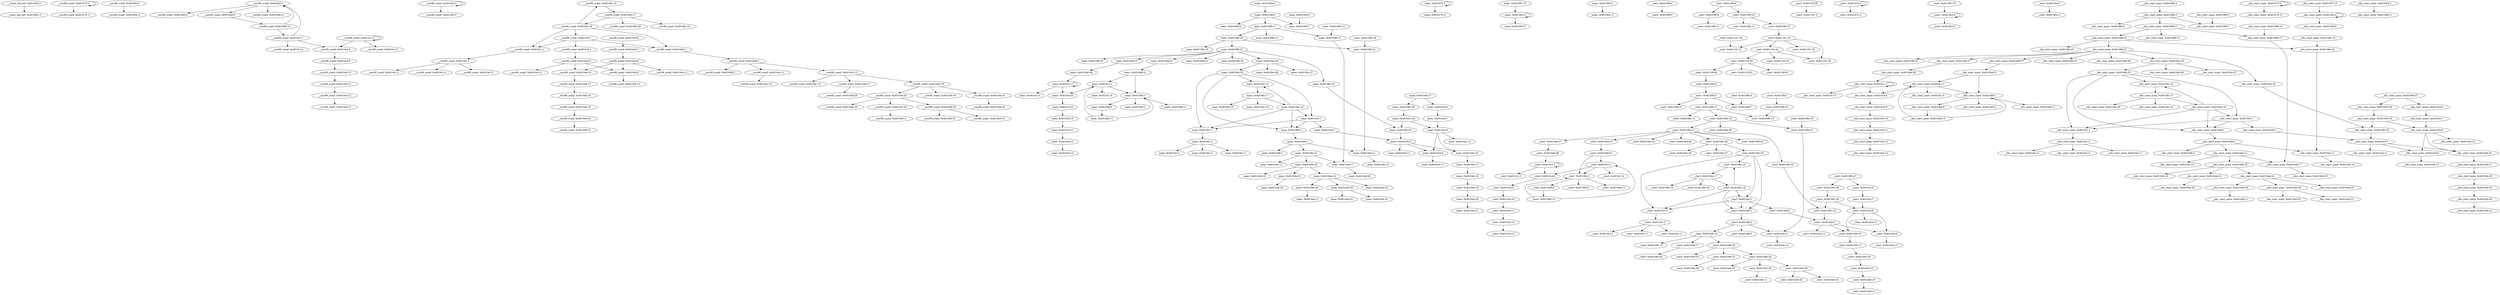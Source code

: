 digraph {
__stack_chk_fail_401064_3 [label="__stack_chk_fail: 0x401064:3"];
"__stack_chk_fail_401064_-2" [label="__stack_chk_fail: 0x401064:-2"];
__isoc99_scanf_401074_3 [label="__isoc99_scanf: 0x401074:3"];
"__isoc99_scanf_401074_-2" [label="__isoc99_scanf: 0x401074:-2"];
__isoc99_scanf_401064_3 [label="__isoc99_scanf: 0x401064:3"];
"__isoc99_scanf_401064_-2" [label="__isoc99_scanf: 0x401064:-2"];
__isoc99_scanf_4010b0_1 [label="__isoc99_scanf: 0x4010b0:1"];
__isoc99_scanf_4010b0_2 [label="__isoc99_scanf: 0x4010b0:2"];
__isoc99_scanf_4010b8_9 [label="__isoc99_scanf: 0x4010b8:9"];
__isoc99_scanf_4010b8_11 [label="__isoc99_scanf: 0x4010b8:11"];
__isoc99_scanf_4010b3_4 [label="__isoc99_scanf: 0x4010b3:4"];
__isoc99_scanf_4010b3_5 [label="__isoc99_scanf: 0x4010b3:5"];
__isoc99_scanf_4010b8_13 [label="__isoc99_scanf: 0x4010b8:13"];
__isoc99_scanf_4010c1_1 [label="__isoc99_scanf: 0x4010c1:1"];
__isoc99_scanf_4010bc_16 [label="__isoc99_scanf: 0x4010bc:16"];
__isoc99_scanf_4010bc_17 [label="__isoc99_scanf: 0x4010bc:17"];
__isoc99_scanf_4010bc_18 [label="__isoc99_scanf: 0x4010bc:18"];
__isoc99_scanf_4010bc_19 [label="__isoc99_scanf: 0x4010bc:19"];
__isoc99_scanf_4010bc_20 [label="__isoc99_scanf: 0x4010bc:20"];
__isoc99_scanf_4010c6_1 [label="__isoc99_scanf: 0x4010c6:1"];
__isoc99_scanf_4010d6_1 [label="__isoc99_scanf: 0x4010d6:1"];
__isoc99_scanf_4010e1_1 [label="__isoc99_scanf: 0x4010e1:1"];
__isoc99_scanf_4010c1_4 [label="__isoc99_scanf: 0x4010c1:4"];
__isoc99_scanf_4010c4_8 [label="__isoc99_scanf: 0x4010c4:8"];
__isoc99_scanf_4010c1_2 [label="__isoc99_scanf: 0x4010c1:2"];
__isoc99_scanf_4010c1_5 [label="__isoc99_scanf: 0x4010c1:5"];
__isoc99_scanf_4010c4_9 [label="__isoc99_scanf: 0x4010c4:9"];
__isoc99_scanf_4010c4_10 [label="__isoc99_scanf: 0x4010c4:10"];
__isoc99_scanf_4010c4_11 [label="__isoc99_scanf: 0x4010c4:11"];
__isoc99_scanf_4010c4_12 [label="__isoc99_scanf: 0x4010c4:12"];
__isoc99_scanf_4010c4_13 [label="__isoc99_scanf: 0x4010c4:13"];
__isoc99_scanf_4010c6_2 [label="__isoc99_scanf: 0x4010c6:2"];
__isoc99_scanf_4010c6_3 [label="__isoc99_scanf: 0x4010c6:3"];
__isoc99_scanf_4010cb_9 [label="__isoc99_scanf: 0x4010cb:9"];
__isoc99_scanf_4010cb_11 [label="__isoc99_scanf: 0x4010cb:11"];
__isoc99_scanf_4010d4_16 [label="__isoc99_scanf: 0x4010d4:16"];
__isoc99_scanf_4010cb_6 [label="__isoc99_scanf: 0x4010cb:6"];
__isoc99_scanf_4010cb_7 [label="__isoc99_scanf: 0x4010cb:7"];
__isoc99_scanf_4010cb_8 [label="__isoc99_scanf: 0x4010cb:8"];
__isoc99_scanf_4010cb_12 [label="__isoc99_scanf: 0x4010cb:12"];
__isoc99_scanf_4010cb_13 [label="__isoc99_scanf: 0x4010cb:13"];
__isoc99_scanf_4010d4_17 [label="__isoc99_scanf: 0x4010d4:17"];
__isoc99_scanf_4010d4_18 [label="__isoc99_scanf: 0x4010d4:18"];
__isoc99_scanf_4010d4_19 [label="__isoc99_scanf: 0x4010d4:19"];
__isoc99_scanf_4010d4_20 [label="__isoc99_scanf: 0x4010d4:20"];
__isoc99_scanf_4010d4_21 [label="__isoc99_scanf: 0x4010d4:21"];
__isoc99_scanf_4010d6_2 [label="__isoc99_scanf: 0x4010d6:2"];
__isoc99_scanf_4010d6_3 [label="__isoc99_scanf: 0x4010d6:3"];
__isoc99_scanf_4010dc_11 [label="__isoc99_scanf: 0x4010dc:11"];
__isoc99_scanf_4010dc_12 [label="__isoc99_scanf: 0x4010dc:12"];
__isoc99_scanf_4010dc_14 [label="__isoc99_scanf: 0x4010dc:14"];
__isoc99_scanf_4010dc_13 [label="__isoc99_scanf: 0x4010dc:13"];
__isoc99_scanf_4010dd_17 [label="__isoc99_scanf: 0x4010dd:17"];
__isoc99_scanf_4010dd_18 [label="__isoc99_scanf: 0x4010dd:18"];
__isoc99_scanf_4010dd_20 [label="__isoc99_scanf: 0x4010dd:20"];
__isoc99_scanf_4010dd_19 [label="__isoc99_scanf: 0x4010dd:19"];
__isoc99_scanf_4010de_23 [label="__isoc99_scanf: 0x4010de:23"];
__isoc99_scanf_4010de_24 [label="__isoc99_scanf: 0x4010de:24"];
__isoc99_scanf_4010de_26 [label="__isoc99_scanf: 0x4010de:26"];
__isoc99_scanf_4010de_25 [label="__isoc99_scanf: 0x4010de:25"];
__isoc99_scanf_4010e0_29 [label="__isoc99_scanf: 0x4010e0:29"];
__isoc99_scanf_4010e0_30 [label="__isoc99_scanf: 0x4010e0:30"];
"__isoc99_scanf_4010e0_-2" [label="__isoc99_scanf: 0x4010e0:-2"];
__isoc99_scanf_4010e0_31 [label="__isoc99_scanf: 0x4010e0:31"];
__isoc99_scanf_4010e0_32 [label="__isoc99_scanf: 0x4010e0:32"];
__isoc99_scanf_4010e1_2 [label="__isoc99_scanf: 0x4010e1:2"];
__isoc99_scanf_4010e1_3 [label="__isoc99_scanf: 0x4010e1:3"];
__isoc99_scanf_4010e1_4 [label="__isoc99_scanf: 0x4010e1:4"];
__isoc99_scanf_4010e1_5 [label="__isoc99_scanf: 0x4010e1:5"];
main_401084_4 [label="main: 0x401084:4"];
main_401084_5 [label="main: 0x401084:5"];
main_401084_6 [label="main: 0x401084:6"];
main_401084_7 [label="main: 0x401084:7"];
main_401086_11 [label="main: 0x401086:11"];
main_401084_3 [label="main: 0x401084:3"];
main_401086_12 [label="main: 0x401086:12"];
main_401086_13 [label="main: 0x401086:13"];
main_40108e_19 [label="main: 0x40108e:19"];
main_4010dd_17 [label="main: 0x4010dd:17"];
main_401086_10 [label="main: 0x401086:10"];
main_40108e_20 [label="main: 0x40108e:20"];
main_40108e_21 [label="main: 0x40108e:21"];
main_40108f_23 [label="main: 0x40108f:23"];
main_4010dc_11 [label="main: 0x4010dc:11"];
main_40108e_18 [label="main: 0x40108e:18"];
main_40108f_24 [label="main: 0x40108f:24"];
main_40109c_32 [label="main: 0x40109c:32"];
main_4010a6_37 [label="main: 0x4010a6:37"];
main_4010b0_41 [label="main: 0x4010b0:41"];
main_4010b8_47 [label="main: 0x4010b8:47"];
main_4010b8_49 [label="main: 0x4010b8:49"];
main_4010bc_54 [label="main: 0x4010bc:54"];
main_401093_27 [label="main: 0x401093:27"];
main_401093_28 [label="main: 0x401093:28"];
main_4010cb_6 [label="main: 0x4010cb:6"];
main_401093_29 [label="main: 0x401093:29"];
main_40109c_33 [label="main: 0x40109c:33"];
main_4010cb_8 [label="main: 0x4010cb:8"];
main_4010c6_3 [label="main: 0x4010c6:3"];
main_4010a6_38 [label="main: 0x4010a6:38"];
main_4010c1_2 [label="main: 0x4010c1:2"];
main_4010b8_51 [label="main: 0x4010b8:51"];
main_4010c1_1 [label="main: 0x4010c1:1"];
main_4010b0_1 [label="main: 0x4010b0:1"];
main_4010bc_55 [label="main: 0x4010bc:55"];
main_4010bc_56 [label="main: 0x4010bc:56"];
main_4010bc_57 [label="main: 0x4010bc:57"];
main_4010bc_16 [label="main: 0x4010bc:16"];
main_4010c6_1 [label="main: 0x4010c6:1"];
main_4010d6_1 [label="main: 0x4010d6:1"];
main_4010e1_1 [label="main: 0x4010e1:1"];
main_401074_3 [label="main: 0x401074:3"];
"main_401074_-2" [label="main: 0x401074:-2"];
main_4010c1_4 [label="main: 0x4010c1:4"];
main_4010c4_8 [label="main: 0x4010c4:8"];
main_4010c1_5 [label="main: 0x4010c1:5"];
main_4010c4_9 [label="main: 0x4010c4:9"];
main_4010c4_10 [label="main: 0x4010c4:10"];
main_4010c4_11 [label="main: 0x4010c4:11"];
main_4010c4_12 [label="main: 0x4010c4:12"];
main_4010c4_13 [label="main: 0x4010c4:13"];
main_4010b0_2 [label="main: 0x4010b0:2"];
main_4010b8_9 [label="main: 0x4010b8:9"];
main_4010b8_11 [label="main: 0x4010b8:11"];
main_4010b3_4 [label="main: 0x4010b3:4"];
main_4010b3_5 [label="main: 0x4010b3:5"];
main_4010b8_13 [label="main: 0x4010b8:13"];
main_4010bc_17 [label="main: 0x4010bc:17"];
main_4010bc_18 [label="main: 0x4010bc:18"];
main_4010bc_19 [label="main: 0x4010bc:19"];
main_4010bc_20 [label="main: 0x4010bc:20"];
main_4010c6_2 [label="main: 0x4010c6:2"];
main_4010cb_9 [label="main: 0x4010cb:9"];
main_4010cb_11 [label="main: 0x4010cb:11"];
main_4010d4_16 [label="main: 0x4010d4:16"];
main_4010cb_7 [label="main: 0x4010cb:7"];
main_4010cb_12 [label="main: 0x4010cb:12"];
main_4010cb_13 [label="main: 0x4010cb:13"];
main_4010d4_17 [label="main: 0x4010d4:17"];
main_4010d4_18 [label="main: 0x4010d4:18"];
main_4010d4_19 [label="main: 0x4010d4:19"];
main_4010d4_20 [label="main: 0x4010d4:20"];
main_4010d4_21 [label="main: 0x4010d4:21"];
main_4010d6_2 [label="main: 0x4010d6:2"];
main_4010d6_3 [label="main: 0x4010d6:3"];
main_4010dc_12 [label="main: 0x4010dc:12"];
main_4010dc_14 [label="main: 0x4010dc:14"];
main_4010dc_13 [label="main: 0x4010dc:13"];
main_4010dd_18 [label="main: 0x4010dd:18"];
main_4010dd_20 [label="main: 0x4010dd:20"];
main_4010dd_19 [label="main: 0x4010dd:19"];
main_4010de_23 [label="main: 0x4010de:23"];
main_4010de_24 [label="main: 0x4010de:24"];
main_4010de_26 [label="main: 0x4010de:26"];
main_4010de_25 [label="main: 0x4010de:25"];
main_4010e0_29 [label="main: 0x4010e0:29"];
main_4010e0_30 [label="main: 0x4010e0:30"];
"main_4010e0_-2" [label="main: 0x4010e0:-2"];
main_4010e0_31 [label="main: 0x4010e0:31"];
main_4010e0_32 [label="main: 0x4010e0:32"];
main_4010e1_2 [label="main: 0x4010e1:2"];
main_4010e1_3 [label="main: 0x4010e1:3"];
main_4010e1_4 [label="main: 0x4010e1:4"];
main_4010e1_5 [label="main: 0x4010e1:5"];
main_401064_3 [label="main: 0x401064:3"];
"main_401064_-2" [label="main: 0x401064:-2"];
main_401087_15 [label="main: 0x401087:15"];
_start_4010f6_4 [label="_start: 0x4010f6:4"];
_start_4010f6_5 [label="_start: 0x4010f6:5"];
_start_4010f9_8 [label="_start: 0x4010f9:8"];
_start_4010f9_9 [label="_start: 0x4010f9:9"];
_start_4010f9_10 [label="_start: 0x4010f9:10"];
_start_4010f9_11 [label="_start: 0x4010f9:11"];
_start_4010fa_13 [label="_start: 0x4010fa:13"];
_start_4010fd_15 [label="_start: 0x4010fd:15"];
_start_401101_19 [label="_start: 0x401101:19"];
_start_401101_20 [label="_start: 0x401101:20"];
_start_401101_21 [label="_start: 0x401101:21"];
_start_401102_24 [label="_start: 0x401102:24"];
_start_401102_26 [label="_start: 0x401102:26"];
_start_401101_18 [label="_start: 0x401101:18"];
_start_401102_25 [label="_start: 0x401102:25"];
_start_40110f_39 [label="_start: 0x40110f:39"];
_start_40110f_40 [label="_start: 0x40110f:40"];
_start_40110f_41 [label="_start: 0x40110f:41"];
_start_40110f_42 [label="_start: 0x40110f:42"];
_start_401084_4 [label="_start: 0x401084:4"];
_start_40110f_38 [label="_start: 0x40110f:38"];
"_start_40110f_-2" [label="_start: 0x40110f:-2"];
_start_401084_5 [label="_start: 0x401084:5"];
_start_401084_6 [label="_start: 0x401084:6"];
_start_401084_7 [label="_start: 0x401084:7"];
_start_401086_11 [label="_start: 0x401086:11"];
_start_401084_3 [label="_start: 0x401084:3"];
_start_4010f4_2 [label="_start: 0x4010f4:2"];
_start_401086_10 [label="_start: 0x401086:10"];
_start_401086_13 [label="_start: 0x401086:13"];
_start_401086_12 [label="_start: 0x401086:12"];
_start_40108e_19 [label="_start: 0x40108e:19"];
_start_40108e_20 [label="_start: 0x40108e:20"];
_start_40108e_21 [label="_start: 0x40108e:21"];
_start_40108f_23 [label="_start: 0x40108f:23"];
_start_4010dc_11 [label="_start: 0x4010dc:11"];
_start_40108e_18 [label="_start: 0x40108e:18"];
_start_40108f_24 [label="_start: 0x40108f:24"];
_start_40109c_32 [label="_start: 0x40109c:32"];
_start_4010a6_37 [label="_start: 0x4010a6:37"];
_start_4010b0_41 [label="_start: 0x4010b0:41"];
_start_4010b8_47 [label="_start: 0x4010b8:47"];
_start_4010b8_49 [label="_start: 0x4010b8:49"];
_start_4010bc_54 [label="_start: 0x4010bc:54"];
_start_401093_27 [label="_start: 0x401093:27"];
_start_401093_28 [label="_start: 0x401093:28"];
_start_4010cb_6 [label="_start: 0x4010cb:6"];
_start_401093_29 [label="_start: 0x401093:29"];
_start_40109c_33 [label="_start: 0x40109c:33"];
_start_4010cb_8 [label="_start: 0x4010cb:8"];
_start_4010c6_3 [label="_start: 0x4010c6:3"];
_start_4010a6_38 [label="_start: 0x4010a6:38"];
_start_4010c1_2 [label="_start: 0x4010c1:2"];
_start_4010b8_51 [label="_start: 0x4010b8:51"];
_start_4010c1_1 [label="_start: 0x4010c1:1"];
_start_4010b0_1 [label="_start: 0x4010b0:1"];
_start_4010bc_55 [label="_start: 0x4010bc:55"];
_start_4010bc_56 [label="_start: 0x4010bc:56"];
_start_4010bc_57 [label="_start: 0x4010bc:57"];
_start_4010bc_16 [label="_start: 0x4010bc:16"];
_start_4010c6_1 [label="_start: 0x4010c6:1"];
_start_4010d6_1 [label="_start: 0x4010d6:1"];
_start_4010e1_1 [label="_start: 0x4010e1:1"];
_start_401074_3 [label="_start: 0x401074:3"];
"_start_401074_-2" [label="_start: 0x401074:-2"];
_start_4010c1_4 [label="_start: 0x4010c1:4"];
_start_4010c4_8 [label="_start: 0x4010c4:8"];
_start_4010c1_5 [label="_start: 0x4010c1:5"];
_start_4010c4_9 [label="_start: 0x4010c4:9"];
_start_4010c4_10 [label="_start: 0x4010c4:10"];
_start_4010c4_11 [label="_start: 0x4010c4:11"];
_start_4010c4_12 [label="_start: 0x4010c4:12"];
_start_4010c4_13 [label="_start: 0x4010c4:13"];
_start_4010b0_2 [label="_start: 0x4010b0:2"];
_start_4010b8_9 [label="_start: 0x4010b8:9"];
_start_4010b8_11 [label="_start: 0x4010b8:11"];
_start_4010b3_4 [label="_start: 0x4010b3:4"];
_start_4010b3_5 [label="_start: 0x4010b3:5"];
_start_4010b8_13 [label="_start: 0x4010b8:13"];
_start_4010bc_17 [label="_start: 0x4010bc:17"];
_start_4010bc_18 [label="_start: 0x4010bc:18"];
_start_4010bc_19 [label="_start: 0x4010bc:19"];
_start_4010bc_20 [label="_start: 0x4010bc:20"];
_start_4010c6_2 [label="_start: 0x4010c6:2"];
_start_4010cb_9 [label="_start: 0x4010cb:9"];
_start_4010cb_11 [label="_start: 0x4010cb:11"];
_start_4010d4_16 [label="_start: 0x4010d4:16"];
_start_4010cb_7 [label="_start: 0x4010cb:7"];
_start_4010cb_12 [label="_start: 0x4010cb:12"];
_start_4010cb_13 [label="_start: 0x4010cb:13"];
_start_4010d4_17 [label="_start: 0x4010d4:17"];
_start_4010d4_18 [label="_start: 0x4010d4:18"];
_start_4010d4_19 [label="_start: 0x4010d4:19"];
_start_4010d4_20 [label="_start: 0x4010d4:20"];
_start_4010d4_21 [label="_start: 0x4010d4:21"];
_start_4010d6_2 [label="_start: 0x4010d6:2"];
_start_4010d6_3 [label="_start: 0x4010d6:3"];
_start_4010dc_12 [label="_start: 0x4010dc:12"];
_start_4010dc_14 [label="_start: 0x4010dc:14"];
_start_4010dc_13 [label="_start: 0x4010dc:13"];
_start_4010dd_17 [label="_start: 0x4010dd:17"];
_start_4010dd_18 [label="_start: 0x4010dd:18"];
_start_4010dd_20 [label="_start: 0x4010dd:20"];
_start_4010dd_19 [label="_start: 0x4010dd:19"];
_start_4010de_23 [label="_start: 0x4010de:23"];
_start_4010de_24 [label="_start: 0x4010de:24"];
_start_4010de_26 [label="_start: 0x4010de:26"];
_start_4010de_25 [label="_start: 0x4010de:25"];
_start_4010e0_29 [label="_start: 0x4010e0:29"];
_start_4010e0_30 [label="_start: 0x4010e0:30"];
"_start_4010e0_-2" [label="_start: 0x4010e0:-2"];
_start_4010e0_31 [label="_start: 0x4010e0:31"];
_start_4010e0_32 [label="_start: 0x4010e0:32"];
_start_4010e1_2 [label="_start: 0x4010e1:2"];
_start_4010e1_3 [label="_start: 0x4010e1:3"];
_start_4010e1_4 [label="_start: 0x4010e1:4"];
_start_4010e1_5 [label="_start: 0x4010e1:5"];
_start_401064_3 [label="_start: 0x401064:3"];
"_start_401064_-2" [label="_start: 0x401064:-2"];
_start_401087_15 [label="_start: 0x401087:15"];
__libc_start_main_401084_4 [label="__libc_start_main: 0x401084:4"];
__libc_start_main_401084_5 [label="__libc_start_main: 0x401084:5"];
__libc_start_main_401084_6 [label="__libc_start_main: 0x401084:6"];
__libc_start_main_401084_7 [label="__libc_start_main: 0x401084:7"];
__libc_start_main_401086_11 [label="__libc_start_main: 0x401086:11"];
__libc_start_main_401084_3 [label="__libc_start_main: 0x401084:3"];
__libc_start_main_401086_12 [label="__libc_start_main: 0x401086:12"];
__libc_start_main_401086_13 [label="__libc_start_main: 0x401086:13"];
__libc_start_main_40108e_19 [label="__libc_start_main: 0x40108e:19"];
__libc_start_main_4010dd_17 [label="__libc_start_main: 0x4010dd:17"];
__libc_start_main_401086_10 [label="__libc_start_main: 0x401086:10"];
__libc_start_main_40108e_20 [label="__libc_start_main: 0x40108e:20"];
__libc_start_main_40108e_21 [label="__libc_start_main: 0x40108e:21"];
__libc_start_main_40108f_23 [label="__libc_start_main: 0x40108f:23"];
__libc_start_main_4010dc_11 [label="__libc_start_main: 0x4010dc:11"];
__libc_start_main_40108e_18 [label="__libc_start_main: 0x40108e:18"];
__libc_start_main_40108f_24 [label="__libc_start_main: 0x40108f:24"];
__libc_start_main_40109c_32 [label="__libc_start_main: 0x40109c:32"];
__libc_start_main_4010a6_37 [label="__libc_start_main: 0x4010a6:37"];
__libc_start_main_4010b0_41 [label="__libc_start_main: 0x4010b0:41"];
__libc_start_main_4010b8_47 [label="__libc_start_main: 0x4010b8:47"];
__libc_start_main_4010b8_49 [label="__libc_start_main: 0x4010b8:49"];
__libc_start_main_4010bc_54 [label="__libc_start_main: 0x4010bc:54"];
__libc_start_main_401093_27 [label="__libc_start_main: 0x401093:27"];
__libc_start_main_401093_28 [label="__libc_start_main: 0x401093:28"];
__libc_start_main_4010cb_6 [label="__libc_start_main: 0x4010cb:6"];
__libc_start_main_401093_29 [label="__libc_start_main: 0x401093:29"];
__libc_start_main_40109c_33 [label="__libc_start_main: 0x40109c:33"];
__libc_start_main_4010cb_8 [label="__libc_start_main: 0x4010cb:8"];
__libc_start_main_4010c6_3 [label="__libc_start_main: 0x4010c6:3"];
__libc_start_main_4010a6_38 [label="__libc_start_main: 0x4010a6:38"];
__libc_start_main_4010c1_2 [label="__libc_start_main: 0x4010c1:2"];
__libc_start_main_4010b8_51 [label="__libc_start_main: 0x4010b8:51"];
__libc_start_main_4010c1_1 [label="__libc_start_main: 0x4010c1:1"];
__libc_start_main_4010b0_1 [label="__libc_start_main: 0x4010b0:1"];
__libc_start_main_4010bc_55 [label="__libc_start_main: 0x4010bc:55"];
__libc_start_main_4010bc_56 [label="__libc_start_main: 0x4010bc:56"];
__libc_start_main_4010bc_57 [label="__libc_start_main: 0x4010bc:57"];
__libc_start_main_4010bc_16 [label="__libc_start_main: 0x4010bc:16"];
__libc_start_main_4010c6_1 [label="__libc_start_main: 0x4010c6:1"];
__libc_start_main_4010d6_1 [label="__libc_start_main: 0x4010d6:1"];
__libc_start_main_4010e1_1 [label="__libc_start_main: 0x4010e1:1"];
__libc_start_main_401074_3 [label="__libc_start_main: 0x401074:3"];
"__libc_start_main_401074_-2" [label="__libc_start_main: 0x401074:-2"];
__libc_start_main_4010c1_4 [label="__libc_start_main: 0x4010c1:4"];
__libc_start_main_4010c4_8 [label="__libc_start_main: 0x4010c4:8"];
__libc_start_main_4010c1_5 [label="__libc_start_main: 0x4010c1:5"];
__libc_start_main_4010c4_9 [label="__libc_start_main: 0x4010c4:9"];
__libc_start_main_4010c4_10 [label="__libc_start_main: 0x4010c4:10"];
__libc_start_main_4010c4_11 [label="__libc_start_main: 0x4010c4:11"];
__libc_start_main_4010c4_12 [label="__libc_start_main: 0x4010c4:12"];
__libc_start_main_4010c4_13 [label="__libc_start_main: 0x4010c4:13"];
__libc_start_main_4010b0_2 [label="__libc_start_main: 0x4010b0:2"];
__libc_start_main_4010b8_9 [label="__libc_start_main: 0x4010b8:9"];
__libc_start_main_4010b8_11 [label="__libc_start_main: 0x4010b8:11"];
__libc_start_main_4010b3_4 [label="__libc_start_main: 0x4010b3:4"];
__libc_start_main_4010b3_5 [label="__libc_start_main: 0x4010b3:5"];
__libc_start_main_4010b8_13 [label="__libc_start_main: 0x4010b8:13"];
__libc_start_main_4010bc_17 [label="__libc_start_main: 0x4010bc:17"];
__libc_start_main_4010bc_18 [label="__libc_start_main: 0x4010bc:18"];
__libc_start_main_4010bc_19 [label="__libc_start_main: 0x4010bc:19"];
__libc_start_main_4010bc_20 [label="__libc_start_main: 0x4010bc:20"];
__libc_start_main_4010c6_2 [label="__libc_start_main: 0x4010c6:2"];
__libc_start_main_4010cb_9 [label="__libc_start_main: 0x4010cb:9"];
__libc_start_main_4010cb_11 [label="__libc_start_main: 0x4010cb:11"];
__libc_start_main_4010d4_16 [label="__libc_start_main: 0x4010d4:16"];
__libc_start_main_4010cb_7 [label="__libc_start_main: 0x4010cb:7"];
__libc_start_main_4010cb_12 [label="__libc_start_main: 0x4010cb:12"];
__libc_start_main_4010cb_13 [label="__libc_start_main: 0x4010cb:13"];
__libc_start_main_4010d4_17 [label="__libc_start_main: 0x4010d4:17"];
__libc_start_main_4010d4_18 [label="__libc_start_main: 0x4010d4:18"];
__libc_start_main_4010d4_19 [label="__libc_start_main: 0x4010d4:19"];
__libc_start_main_4010d4_20 [label="__libc_start_main: 0x4010d4:20"];
__libc_start_main_4010d4_21 [label="__libc_start_main: 0x4010d4:21"];
__libc_start_main_4010d6_2 [label="__libc_start_main: 0x4010d6:2"];
__libc_start_main_4010d6_3 [label="__libc_start_main: 0x4010d6:3"];
__libc_start_main_4010dc_12 [label="__libc_start_main: 0x4010dc:12"];
__libc_start_main_4010dc_14 [label="__libc_start_main: 0x4010dc:14"];
__libc_start_main_4010dc_13 [label="__libc_start_main: 0x4010dc:13"];
__libc_start_main_4010dd_18 [label="__libc_start_main: 0x4010dd:18"];
__libc_start_main_4010dd_20 [label="__libc_start_main: 0x4010dd:20"];
__libc_start_main_4010dd_19 [label="__libc_start_main: 0x4010dd:19"];
__libc_start_main_4010de_23 [label="__libc_start_main: 0x4010de:23"];
__libc_start_main_4010de_24 [label="__libc_start_main: 0x4010de:24"];
__libc_start_main_4010de_26 [label="__libc_start_main: 0x4010de:26"];
__libc_start_main_4010de_25 [label="__libc_start_main: 0x4010de:25"];
__libc_start_main_4010e0_29 [label="__libc_start_main: 0x4010e0:29"];
__libc_start_main_4010e0_30 [label="__libc_start_main: 0x4010e0:30"];
"__libc_start_main_4010e0_-2" [label="__libc_start_main: 0x4010e0:-2"];
__libc_start_main_4010e0_31 [label="__libc_start_main: 0x4010e0:31"];
__libc_start_main_4010e0_32 [label="__libc_start_main: 0x4010e0:32"];
__libc_start_main_4010e1_2 [label="__libc_start_main: 0x4010e1:2"];
__libc_start_main_4010e1_3 [label="__libc_start_main: 0x4010e1:3"];
__libc_start_main_4010e1_4 [label="__libc_start_main: 0x4010e1:4"];
__libc_start_main_4010e1_5 [label="__libc_start_main: 0x4010e1:5"];
__libc_start_main_401064_3 [label="__libc_start_main: 0x401064:3"];
"__libc_start_main_401064_-2" [label="__libc_start_main: 0x401064:-2"];
__libc_start_main_401087_15 [label="__libc_start_main: 0x401087:15"];
__stack_chk_fail_401064_3 -> "__stack_chk_fail_401064_-2";
__isoc99_scanf_401074_3 -> "__isoc99_scanf_401074_-2";
__isoc99_scanf_401074_3 -> __isoc99_scanf_401074_3;
__isoc99_scanf_401064_3 -> "__isoc99_scanf_401064_-2";
__isoc99_scanf_4010b0_1 -> __isoc99_scanf_4010b0_2;
__isoc99_scanf_4010b0_1 -> __isoc99_scanf_4010b8_9;
__isoc99_scanf_4010b0_1 -> __isoc99_scanf_4010b8_11;
__isoc99_scanf_4010b8_9 -> __isoc99_scanf_4010b8_13;
__isoc99_scanf_4010b3_4 -> __isoc99_scanf_4010b3_5;
__isoc99_scanf_4010b3_4 -> __isoc99_scanf_4010b3_4;
__isoc99_scanf_4010b8_13 -> __isoc99_scanf_4010c1_1;
__isoc99_scanf_4010b8_13 -> __isoc99_scanf_4010b0_1;
__isoc99_scanf_4010c1_1 -> __isoc99_scanf_4010c1_4;
__isoc99_scanf_4010c1_1 -> __isoc99_scanf_4010c4_8;
__isoc99_scanf_4010c1_1 -> __isoc99_scanf_4010b0_1;
__isoc99_scanf_4010bc_16 -> __isoc99_scanf_4010bc_17;
__isoc99_scanf_4010bc_17 -> __isoc99_scanf_4010bc_18;
__isoc99_scanf_4010bc_17 -> __isoc99_scanf_4010bc_19;
__isoc99_scanf_4010bc_17 -> __isoc99_scanf_4010bc_20;
__isoc99_scanf_4010bc_18 -> __isoc99_scanf_4010c6_1;
__isoc99_scanf_4010bc_18 -> __isoc99_scanf_4010d6_1;
__isoc99_scanf_4010bc_18 -> __isoc99_scanf_4010e1_1;
__isoc99_scanf_4010bc_18 -> __isoc99_scanf_4010bc_16;
__isoc99_scanf_4010c6_1 -> __isoc99_scanf_4010c6_2;
__isoc99_scanf_4010c6_1 -> __isoc99_scanf_4010d6_1;
__isoc99_scanf_4010c6_1 -> __isoc99_scanf_4010e1_1;
__isoc99_scanf_4010d6_1 -> __isoc99_scanf_4010d6_2;
__isoc99_scanf_4010e1_1 -> __isoc99_scanf_4010e1_2;
__isoc99_scanf_4010c4_8 -> __isoc99_scanf_4010c4_9;
__isoc99_scanf_4010c1_2 -> __isoc99_scanf_4010c1_5;
__isoc99_scanf_4010c1_2 -> __isoc99_scanf_4010c4_8;
__isoc99_scanf_4010c1_2 -> __isoc99_scanf_4010c1_2;
__isoc99_scanf_4010c4_9 -> __isoc99_scanf_4010c4_10;
__isoc99_scanf_4010c4_10 -> __isoc99_scanf_4010c4_11;
__isoc99_scanf_4010c4_11 -> __isoc99_scanf_4010c4_12;
__isoc99_scanf_4010c4_12 -> __isoc99_scanf_4010c4_13;
__isoc99_scanf_4010c6_2 -> __isoc99_scanf_4010c6_3;
__isoc99_scanf_4010c6_3 -> __isoc99_scanf_4010cb_9;
__isoc99_scanf_4010c6_3 -> __isoc99_scanf_4010cb_11;
__isoc99_scanf_4010c6_3 -> __isoc99_scanf_4010d4_16;
__isoc99_scanf_4010cb_9 -> __isoc99_scanf_4010cb_13;
__isoc99_scanf_4010d4_16 -> __isoc99_scanf_4010d4_17;
__isoc99_scanf_4010cb_6 -> __isoc99_scanf_4010cb_7;
__isoc99_scanf_4010cb_7 -> __isoc99_scanf_4010cb_8;
__isoc99_scanf_4010cb_8 -> __isoc99_scanf_4010cb_9;
__isoc99_scanf_4010cb_8 -> __isoc99_scanf_4010cb_12;
__isoc99_scanf_4010cb_8 -> __isoc99_scanf_4010d4_16;
__isoc99_scanf_4010d4_17 -> __isoc99_scanf_4010d4_18;
__isoc99_scanf_4010d4_18 -> __isoc99_scanf_4010d4_19;
__isoc99_scanf_4010d4_19 -> __isoc99_scanf_4010d4_20;
__isoc99_scanf_4010d4_20 -> __isoc99_scanf_4010d4_21;
__isoc99_scanf_4010d6_2 -> __isoc99_scanf_4010d6_3;
__isoc99_scanf_4010d6_2 -> __isoc99_scanf_4010dc_11;
__isoc99_scanf_4010d6_2 -> __isoc99_scanf_4010dc_12;
__isoc99_scanf_4010dc_11 -> __isoc99_scanf_4010dc_14;
__isoc99_scanf_4010dc_12 -> __isoc99_scanf_4010dc_13;
__isoc99_scanf_4010dc_12 -> __isoc99_scanf_4010dd_17;
__isoc99_scanf_4010dc_12 -> __isoc99_scanf_4010dd_18;
__isoc99_scanf_4010dd_17 -> __isoc99_scanf_4010dd_20;
__isoc99_scanf_4010dd_18 -> __isoc99_scanf_4010dd_19;
__isoc99_scanf_4010dd_18 -> __isoc99_scanf_4010de_23;
__isoc99_scanf_4010dd_18 -> __isoc99_scanf_4010de_24;
__isoc99_scanf_4010de_23 -> __isoc99_scanf_4010de_26;
__isoc99_scanf_4010de_24 -> __isoc99_scanf_4010de_25;
__isoc99_scanf_4010de_24 -> __isoc99_scanf_4010e0_29;
__isoc99_scanf_4010de_24 -> __isoc99_scanf_4010e0_30;
__isoc99_scanf_4010e0_29 -> "__isoc99_scanf_4010e0_-2";
__isoc99_scanf_4010e0_30 -> __isoc99_scanf_4010e0_31;
__isoc99_scanf_4010e0_30 -> __isoc99_scanf_4010e0_32;
__isoc99_scanf_4010e1_2 -> __isoc99_scanf_4010e1_3;
__isoc99_scanf_4010e1_2 -> __isoc99_scanf_4010e1_4;
__isoc99_scanf_4010e1_2 -> __isoc99_scanf_4010e1_5;
main_401084_4 -> main_401084_5;
main_401084_5 -> main_401084_6;
main_401084_5 -> main_401084_7;
main_401084_5 -> main_401086_11;
main_401086_11 -> main_401086_12;
main_401086_11 -> main_401086_13;
main_401086_11 -> main_40108e_19;
main_401084_3 -> main_401084_7;
main_401086_13 -> main_4010dd_17;
main_40108e_19 -> main_40108e_20;
main_40108e_19 -> main_40108e_21;
main_40108e_19 -> main_40108f_23;
main_4010dd_17 -> main_4010dd_20;
main_401086_10 -> main_401086_13;
main_40108e_21 -> main_4010dc_11;
main_40108f_23 -> main_40108f_24;
main_40108f_23 -> main_40109c_32;
main_40108f_23 -> main_4010a6_37;
main_40108f_23 -> main_4010b0_41;
main_40108f_23 -> main_4010b8_47;
main_40108f_23 -> main_4010b8_49;
main_40108f_23 -> main_4010bc_54;
main_4010dc_11 -> main_4010dc_14;
main_40108e_18 -> main_40108e_21;
main_40109c_32 -> main_40109c_33;
main_4010a6_37 -> main_4010a6_38;
main_4010b8_47 -> main_4010b8_51;
main_4010bc_54 -> main_4010bc_55;
main_4010bc_54 -> main_4010bc_56;
main_4010bc_54 -> main_4010bc_57;
main_401093_27 -> main_401093_28;
main_401093_27 -> main_4010cb_6;
main_401093_28 -> main_401093_29;
main_4010cb_6 -> main_4010cb_7;
main_401093_29 -> main_40109c_33;
main_401093_29 -> main_4010cb_8;
main_40109c_33 -> main_4010c6_3;
main_4010cb_8 -> main_4010cb_9;
main_4010cb_8 -> main_4010cb_12;
main_4010cb_8 -> main_4010d4_16;
main_4010c6_3 -> main_4010cb_9;
main_4010c6_3 -> main_4010cb_11;
main_4010c6_3 -> main_4010d4_16;
main_4010a6_38 -> main_4010c1_2;
main_4010c1_2 -> main_4010c1_5;
main_4010c1_2 -> main_4010c4_8;
main_4010c1_2 -> main_4010c1_2;
main_4010b8_51 -> main_4010c1_1;
main_4010b8_51 -> main_4010b0_1;
main_4010c1_1 -> main_4010c1_4;
main_4010c1_1 -> main_4010c4_8;
main_4010c1_1 -> main_4010b0_1;
main_4010b0_1 -> main_4010b0_2;
main_4010b0_1 -> main_4010b8_9;
main_4010b0_1 -> main_4010b8_11;
main_4010bc_55 -> main_4010bc_16;
main_4010bc_55 -> main_4010c6_1;
main_4010bc_55 -> main_4010d6_1;
main_4010bc_55 -> main_4010e1_1;
main_4010bc_16 -> main_4010bc_17;
main_4010c6_1 -> main_4010c6_2;
main_4010c6_1 -> main_4010d6_1;
main_4010c6_1 -> main_4010e1_1;
main_4010d6_1 -> main_4010d6_2;
main_4010e1_1 -> main_4010e1_2;
main_401074_3 -> "main_401074_-2";
main_401074_3 -> main_401074_3;
main_4010c4_8 -> main_4010c4_9;
main_4010c4_9 -> main_4010c4_10;
main_4010c4_10 -> main_4010c4_11;
main_4010c4_11 -> main_4010c4_12;
main_4010c4_12 -> main_4010c4_13;
main_4010b8_9 -> main_4010b8_13;
main_4010b3_4 -> main_4010b3_5;
main_4010b3_4 -> main_4010b3_4;
main_4010b8_13 -> main_4010c1_1;
main_4010b8_13 -> main_4010b0_1;
main_4010bc_17 -> main_4010bc_18;
main_4010bc_17 -> main_4010bc_19;
main_4010bc_17 -> main_4010bc_20;
main_4010bc_18 -> main_4010bc_16;
main_4010bc_18 -> main_4010c6_1;
main_4010bc_18 -> main_4010d6_1;
main_4010bc_18 -> main_4010e1_1;
main_4010c6_2 -> main_4010c6_3;
main_4010cb_9 -> main_4010cb_13;
main_4010d4_16 -> main_4010d4_17;
main_4010cb_7 -> main_4010cb_8;
main_4010d4_17 -> main_4010d4_18;
main_4010d4_18 -> main_4010d4_19;
main_4010d4_19 -> main_4010d4_20;
main_4010d4_20 -> main_4010d4_21;
main_4010d6_2 -> main_4010d6_3;
main_4010d6_2 -> main_4010dc_11;
main_4010d6_2 -> main_4010dc_12;
main_4010dc_12 -> main_4010dc_13;
main_4010dc_12 -> main_4010dd_17;
main_4010dc_12 -> main_4010dd_18;
main_4010dd_18 -> main_4010dd_19;
main_4010dd_18 -> main_4010de_23;
main_4010dd_18 -> main_4010de_24;
main_4010de_23 -> main_4010de_26;
main_4010de_24 -> main_4010de_25;
main_4010de_24 -> main_4010e0_29;
main_4010de_24 -> main_4010e0_30;
main_4010e0_29 -> "main_4010e0_-2";
main_4010e0_30 -> main_4010e0_31;
main_4010e0_30 -> main_4010e0_32;
main_4010e1_2 -> main_4010e1_3;
main_4010e1_2 -> main_4010e1_4;
main_4010e1_2 -> main_4010e1_5;
main_401064_3 -> "main_401064_-2";
main_401087_15 -> main_4010b3_4;
_start_4010f6_4 -> _start_4010f6_5;
_start_4010f9_8 -> _start_4010f9_9;
_start_4010f9_8 -> _start_4010f9_10;
_start_4010f9_9 -> _start_4010f9_11;
_start_4010f9_10 -> _start_4010fa_13;
_start_4010f9_10 -> _start_4010fd_15;
_start_4010fd_15 -> _start_401101_19;
_start_401101_19 -> _start_401101_20;
_start_401101_19 -> _start_401101_21;
_start_401101_19 -> _start_401102_24;
_start_401101_19 -> _start_401102_26;
_start_401102_24 -> _start_401102_25;
_start_401102_24 -> _start_401102_26;
_start_401102_24 -> _start_40110f_39;
_start_401101_18 -> _start_401101_21;
_start_40110f_39 -> _start_40110f_40;
_start_40110f_39 -> _start_40110f_41;
_start_40110f_39 -> _start_40110f_42;
_start_40110f_40 -> _start_401084_4;
_start_401084_4 -> _start_401084_5;
_start_40110f_38 -> "_start_40110f_-2";
_start_401084_5 -> _start_401084_6;
_start_401084_5 -> _start_401084_7;
_start_401084_5 -> _start_401086_11;
_start_401086_11 -> _start_401086_12;
_start_401086_11 -> _start_401086_13;
_start_401086_11 -> _start_40108e_19;
_start_401084_3 -> _start_401084_7;
_start_4010f4_2 -> _start_401086_10;
_start_401086_10 -> _start_401086_13;
_start_40108e_19 -> _start_40108e_20;
_start_40108e_19 -> _start_40108e_21;
_start_40108e_19 -> _start_40108f_23;
_start_40108e_21 -> _start_4010dc_11;
_start_40108f_23 -> _start_40108f_24;
_start_40108f_23 -> _start_40109c_32;
_start_40108f_23 -> _start_4010a6_37;
_start_40108f_23 -> _start_4010b0_41;
_start_40108f_23 -> _start_4010b8_47;
_start_40108f_23 -> _start_4010b8_49;
_start_40108f_23 -> _start_4010bc_54;
_start_4010dc_11 -> _start_4010dc_14;
_start_40108e_18 -> _start_40108e_21;
_start_40109c_32 -> _start_40109c_33;
_start_4010a6_37 -> _start_4010a6_38;
_start_4010b8_47 -> _start_4010b8_51;
_start_4010bc_54 -> _start_4010bc_55;
_start_4010bc_54 -> _start_4010bc_56;
_start_4010bc_54 -> _start_4010bc_57;
_start_401093_27 -> _start_401093_28;
_start_401093_27 -> _start_4010cb_6;
_start_401093_28 -> _start_401093_29;
_start_4010cb_6 -> _start_4010cb_7;
_start_401093_29 -> _start_40109c_33;
_start_401093_29 -> _start_4010cb_8;
_start_40109c_33 -> _start_4010c6_3;
_start_4010cb_8 -> _start_4010cb_9;
_start_4010cb_8 -> _start_4010cb_12;
_start_4010cb_8 -> _start_4010d4_16;
_start_4010c6_3 -> _start_4010cb_9;
_start_4010c6_3 -> _start_4010cb_11;
_start_4010c6_3 -> _start_4010d4_16;
_start_4010a6_38 -> _start_4010c1_2;
_start_4010c1_2 -> _start_4010c1_5;
_start_4010c1_2 -> _start_4010c4_8;
_start_4010c1_2 -> _start_4010c1_2;
_start_4010b8_51 -> _start_4010c1_1;
_start_4010b8_51 -> _start_4010b0_1;
_start_4010c1_1 -> _start_4010c1_4;
_start_4010c1_1 -> _start_4010c4_8;
_start_4010c1_1 -> _start_4010b0_1;
_start_4010b0_1 -> _start_4010b0_2;
_start_4010b0_1 -> _start_4010b8_9;
_start_4010b0_1 -> _start_4010b8_11;
_start_4010bc_55 -> _start_4010bc_16;
_start_4010bc_55 -> _start_4010c6_1;
_start_4010bc_55 -> _start_4010d6_1;
_start_4010bc_55 -> _start_4010e1_1;
_start_4010bc_16 -> _start_4010bc_17;
_start_4010c6_1 -> _start_4010c6_2;
_start_4010c6_1 -> _start_4010d6_1;
_start_4010c6_1 -> _start_4010e1_1;
_start_4010d6_1 -> _start_4010d6_2;
_start_4010e1_1 -> _start_4010e1_2;
_start_401074_3 -> "_start_401074_-2";
_start_401074_3 -> _start_401074_3;
_start_4010c4_8 -> _start_4010c4_9;
_start_4010c4_9 -> _start_4010c4_10;
_start_4010c4_10 -> _start_4010c4_11;
_start_4010c4_11 -> _start_4010c4_12;
_start_4010c4_12 -> _start_4010c4_13;
_start_4010b8_9 -> _start_4010b8_13;
_start_4010b3_4 -> _start_4010b3_5;
_start_4010b3_4 -> _start_4010b3_4;
_start_4010b8_13 -> _start_4010c1_1;
_start_4010b8_13 -> _start_4010b0_1;
_start_4010bc_17 -> _start_4010bc_18;
_start_4010bc_17 -> _start_4010bc_19;
_start_4010bc_17 -> _start_4010bc_20;
_start_4010bc_18 -> _start_4010bc_16;
_start_4010bc_18 -> _start_4010c6_1;
_start_4010bc_18 -> _start_4010d6_1;
_start_4010bc_18 -> _start_4010e1_1;
_start_4010c6_2 -> _start_4010c6_3;
_start_4010cb_9 -> _start_4010cb_13;
_start_4010d4_16 -> _start_4010d4_17;
_start_4010cb_7 -> _start_4010cb_8;
_start_4010d4_17 -> _start_4010d4_18;
_start_4010d4_18 -> _start_4010d4_19;
_start_4010d4_19 -> _start_4010d4_20;
_start_4010d4_20 -> _start_4010d4_21;
_start_4010d6_2 -> _start_4010d6_3;
_start_4010d6_2 -> _start_4010dc_11;
_start_4010d6_2 -> _start_4010dc_12;
_start_4010dc_12 -> _start_4010dc_13;
_start_4010dc_12 -> _start_4010dd_17;
_start_4010dc_12 -> _start_4010dd_18;
_start_4010dd_17 -> _start_4010dd_20;
_start_4010dd_18 -> _start_4010dd_19;
_start_4010dd_18 -> _start_4010de_23;
_start_4010dd_18 -> _start_4010de_24;
_start_4010de_23 -> _start_4010de_26;
_start_4010de_24 -> _start_4010de_25;
_start_4010de_24 -> _start_4010e0_29;
_start_4010de_24 -> _start_4010e0_30;
_start_4010e0_29 -> "_start_4010e0_-2";
_start_4010e0_30 -> _start_4010e0_31;
_start_4010e0_30 -> _start_4010e0_32;
_start_4010e1_2 -> _start_4010e1_3;
_start_4010e1_2 -> _start_4010e1_4;
_start_4010e1_2 -> _start_4010e1_5;
_start_401064_3 -> "_start_401064_-2";
_start_401087_15 -> _start_4010b3_4;
__libc_start_main_401084_4 -> __libc_start_main_401084_5;
__libc_start_main_401084_5 -> __libc_start_main_401084_6;
__libc_start_main_401084_5 -> __libc_start_main_401084_7;
__libc_start_main_401084_5 -> __libc_start_main_401086_11;
__libc_start_main_401086_11 -> __libc_start_main_401086_12;
__libc_start_main_401086_11 -> __libc_start_main_401086_13;
__libc_start_main_401086_11 -> __libc_start_main_40108e_19;
__libc_start_main_401084_3 -> __libc_start_main_401084_7;
__libc_start_main_401086_13 -> __libc_start_main_4010dd_17;
__libc_start_main_40108e_19 -> __libc_start_main_40108e_20;
__libc_start_main_40108e_19 -> __libc_start_main_40108e_21;
__libc_start_main_40108e_19 -> __libc_start_main_40108f_23;
__libc_start_main_4010dd_17 -> __libc_start_main_4010dd_20;
__libc_start_main_401086_10 -> __libc_start_main_401086_13;
__libc_start_main_40108e_21 -> __libc_start_main_4010dc_11;
__libc_start_main_40108f_23 -> __libc_start_main_40108f_24;
__libc_start_main_40108f_23 -> __libc_start_main_40109c_32;
__libc_start_main_40108f_23 -> __libc_start_main_4010a6_37;
__libc_start_main_40108f_23 -> __libc_start_main_4010b0_41;
__libc_start_main_40108f_23 -> __libc_start_main_4010b8_47;
__libc_start_main_40108f_23 -> __libc_start_main_4010b8_49;
__libc_start_main_40108f_23 -> __libc_start_main_4010bc_54;
__libc_start_main_4010dc_11 -> __libc_start_main_4010dc_14;
__libc_start_main_40108e_18 -> __libc_start_main_40108e_21;
__libc_start_main_40109c_32 -> __libc_start_main_40109c_33;
__libc_start_main_4010a6_37 -> __libc_start_main_4010a6_38;
__libc_start_main_4010b8_47 -> __libc_start_main_4010b8_51;
__libc_start_main_4010bc_54 -> __libc_start_main_4010bc_55;
__libc_start_main_4010bc_54 -> __libc_start_main_4010bc_56;
__libc_start_main_4010bc_54 -> __libc_start_main_4010bc_57;
__libc_start_main_401093_27 -> __libc_start_main_401093_28;
__libc_start_main_401093_27 -> __libc_start_main_4010cb_6;
__libc_start_main_401093_28 -> __libc_start_main_401093_29;
__libc_start_main_4010cb_6 -> __libc_start_main_4010cb_7;
__libc_start_main_401093_29 -> __libc_start_main_40109c_33;
__libc_start_main_401093_29 -> __libc_start_main_4010cb_8;
__libc_start_main_40109c_33 -> __libc_start_main_4010c6_3;
__libc_start_main_4010cb_8 -> __libc_start_main_4010cb_9;
__libc_start_main_4010cb_8 -> __libc_start_main_4010cb_12;
__libc_start_main_4010cb_8 -> __libc_start_main_4010d4_16;
__libc_start_main_4010c6_3 -> __libc_start_main_4010cb_9;
__libc_start_main_4010c6_3 -> __libc_start_main_4010cb_11;
__libc_start_main_4010c6_3 -> __libc_start_main_4010d4_16;
__libc_start_main_4010a6_38 -> __libc_start_main_4010c1_2;
__libc_start_main_4010c1_2 -> __libc_start_main_4010c1_5;
__libc_start_main_4010c1_2 -> __libc_start_main_4010c4_8;
__libc_start_main_4010c1_2 -> __libc_start_main_4010c1_2;
__libc_start_main_4010b8_51 -> __libc_start_main_4010c1_1;
__libc_start_main_4010b8_51 -> __libc_start_main_4010b0_1;
__libc_start_main_4010c1_1 -> __libc_start_main_4010c1_4;
__libc_start_main_4010c1_1 -> __libc_start_main_4010c4_8;
__libc_start_main_4010c1_1 -> __libc_start_main_4010b0_1;
__libc_start_main_4010b0_1 -> __libc_start_main_4010b0_2;
__libc_start_main_4010b0_1 -> __libc_start_main_4010b8_9;
__libc_start_main_4010b0_1 -> __libc_start_main_4010b8_11;
__libc_start_main_4010bc_55 -> __libc_start_main_4010bc_16;
__libc_start_main_4010bc_55 -> __libc_start_main_4010c6_1;
__libc_start_main_4010bc_55 -> __libc_start_main_4010d6_1;
__libc_start_main_4010bc_55 -> __libc_start_main_4010e1_1;
__libc_start_main_4010bc_16 -> __libc_start_main_4010bc_17;
__libc_start_main_4010c6_1 -> __libc_start_main_4010c6_2;
__libc_start_main_4010c6_1 -> __libc_start_main_4010d6_1;
__libc_start_main_4010c6_1 -> __libc_start_main_4010e1_1;
__libc_start_main_4010d6_1 -> __libc_start_main_4010d6_2;
__libc_start_main_4010e1_1 -> __libc_start_main_4010e1_2;
__libc_start_main_401074_3 -> "__libc_start_main_401074_-2";
__libc_start_main_401074_3 -> __libc_start_main_401074_3;
__libc_start_main_4010c4_8 -> __libc_start_main_4010c4_9;
__libc_start_main_4010c4_9 -> __libc_start_main_4010c4_10;
__libc_start_main_4010c4_10 -> __libc_start_main_4010c4_11;
__libc_start_main_4010c4_11 -> __libc_start_main_4010c4_12;
__libc_start_main_4010c4_12 -> __libc_start_main_4010c4_13;
__libc_start_main_4010b8_9 -> __libc_start_main_4010b8_13;
__libc_start_main_4010b3_4 -> __libc_start_main_4010b3_5;
__libc_start_main_4010b3_4 -> __libc_start_main_4010b3_4;
__libc_start_main_4010b8_13 -> __libc_start_main_4010c1_1;
__libc_start_main_4010b8_13 -> __libc_start_main_4010b0_1;
__libc_start_main_4010bc_17 -> __libc_start_main_4010bc_18;
__libc_start_main_4010bc_17 -> __libc_start_main_4010bc_19;
__libc_start_main_4010bc_17 -> __libc_start_main_4010bc_20;
__libc_start_main_4010bc_18 -> __libc_start_main_4010bc_16;
__libc_start_main_4010bc_18 -> __libc_start_main_4010c6_1;
__libc_start_main_4010bc_18 -> __libc_start_main_4010d6_1;
__libc_start_main_4010bc_18 -> __libc_start_main_4010e1_1;
__libc_start_main_4010c6_2 -> __libc_start_main_4010c6_3;
__libc_start_main_4010cb_9 -> __libc_start_main_4010cb_13;
__libc_start_main_4010d4_16 -> __libc_start_main_4010d4_17;
__libc_start_main_4010cb_7 -> __libc_start_main_4010cb_8;
__libc_start_main_4010d4_17 -> __libc_start_main_4010d4_18;
__libc_start_main_4010d4_18 -> __libc_start_main_4010d4_19;
__libc_start_main_4010d4_19 -> __libc_start_main_4010d4_20;
__libc_start_main_4010d4_20 -> __libc_start_main_4010d4_21;
__libc_start_main_4010d6_2 -> __libc_start_main_4010d6_3;
__libc_start_main_4010d6_2 -> __libc_start_main_4010dc_11;
__libc_start_main_4010d6_2 -> __libc_start_main_4010dc_12;
__libc_start_main_4010dc_12 -> __libc_start_main_4010dc_13;
__libc_start_main_4010dc_12 -> __libc_start_main_4010dd_17;
__libc_start_main_4010dc_12 -> __libc_start_main_4010dd_18;
__libc_start_main_4010dd_18 -> __libc_start_main_4010dd_19;
__libc_start_main_4010dd_18 -> __libc_start_main_4010de_23;
__libc_start_main_4010dd_18 -> __libc_start_main_4010de_24;
__libc_start_main_4010de_23 -> __libc_start_main_4010de_26;
__libc_start_main_4010de_24 -> __libc_start_main_4010de_25;
__libc_start_main_4010de_24 -> __libc_start_main_4010e0_29;
__libc_start_main_4010de_24 -> __libc_start_main_4010e0_30;
__libc_start_main_4010e0_29 -> "__libc_start_main_4010e0_-2";
__libc_start_main_4010e0_30 -> __libc_start_main_4010e0_31;
__libc_start_main_4010e0_30 -> __libc_start_main_4010e0_32;
__libc_start_main_4010e1_2 -> __libc_start_main_4010e1_3;
__libc_start_main_4010e1_2 -> __libc_start_main_4010e1_4;
__libc_start_main_4010e1_2 -> __libc_start_main_4010e1_5;
__libc_start_main_401064_3 -> "__libc_start_main_401064_-2";
__libc_start_main_401087_15 -> __libc_start_main_4010b3_4;
}

